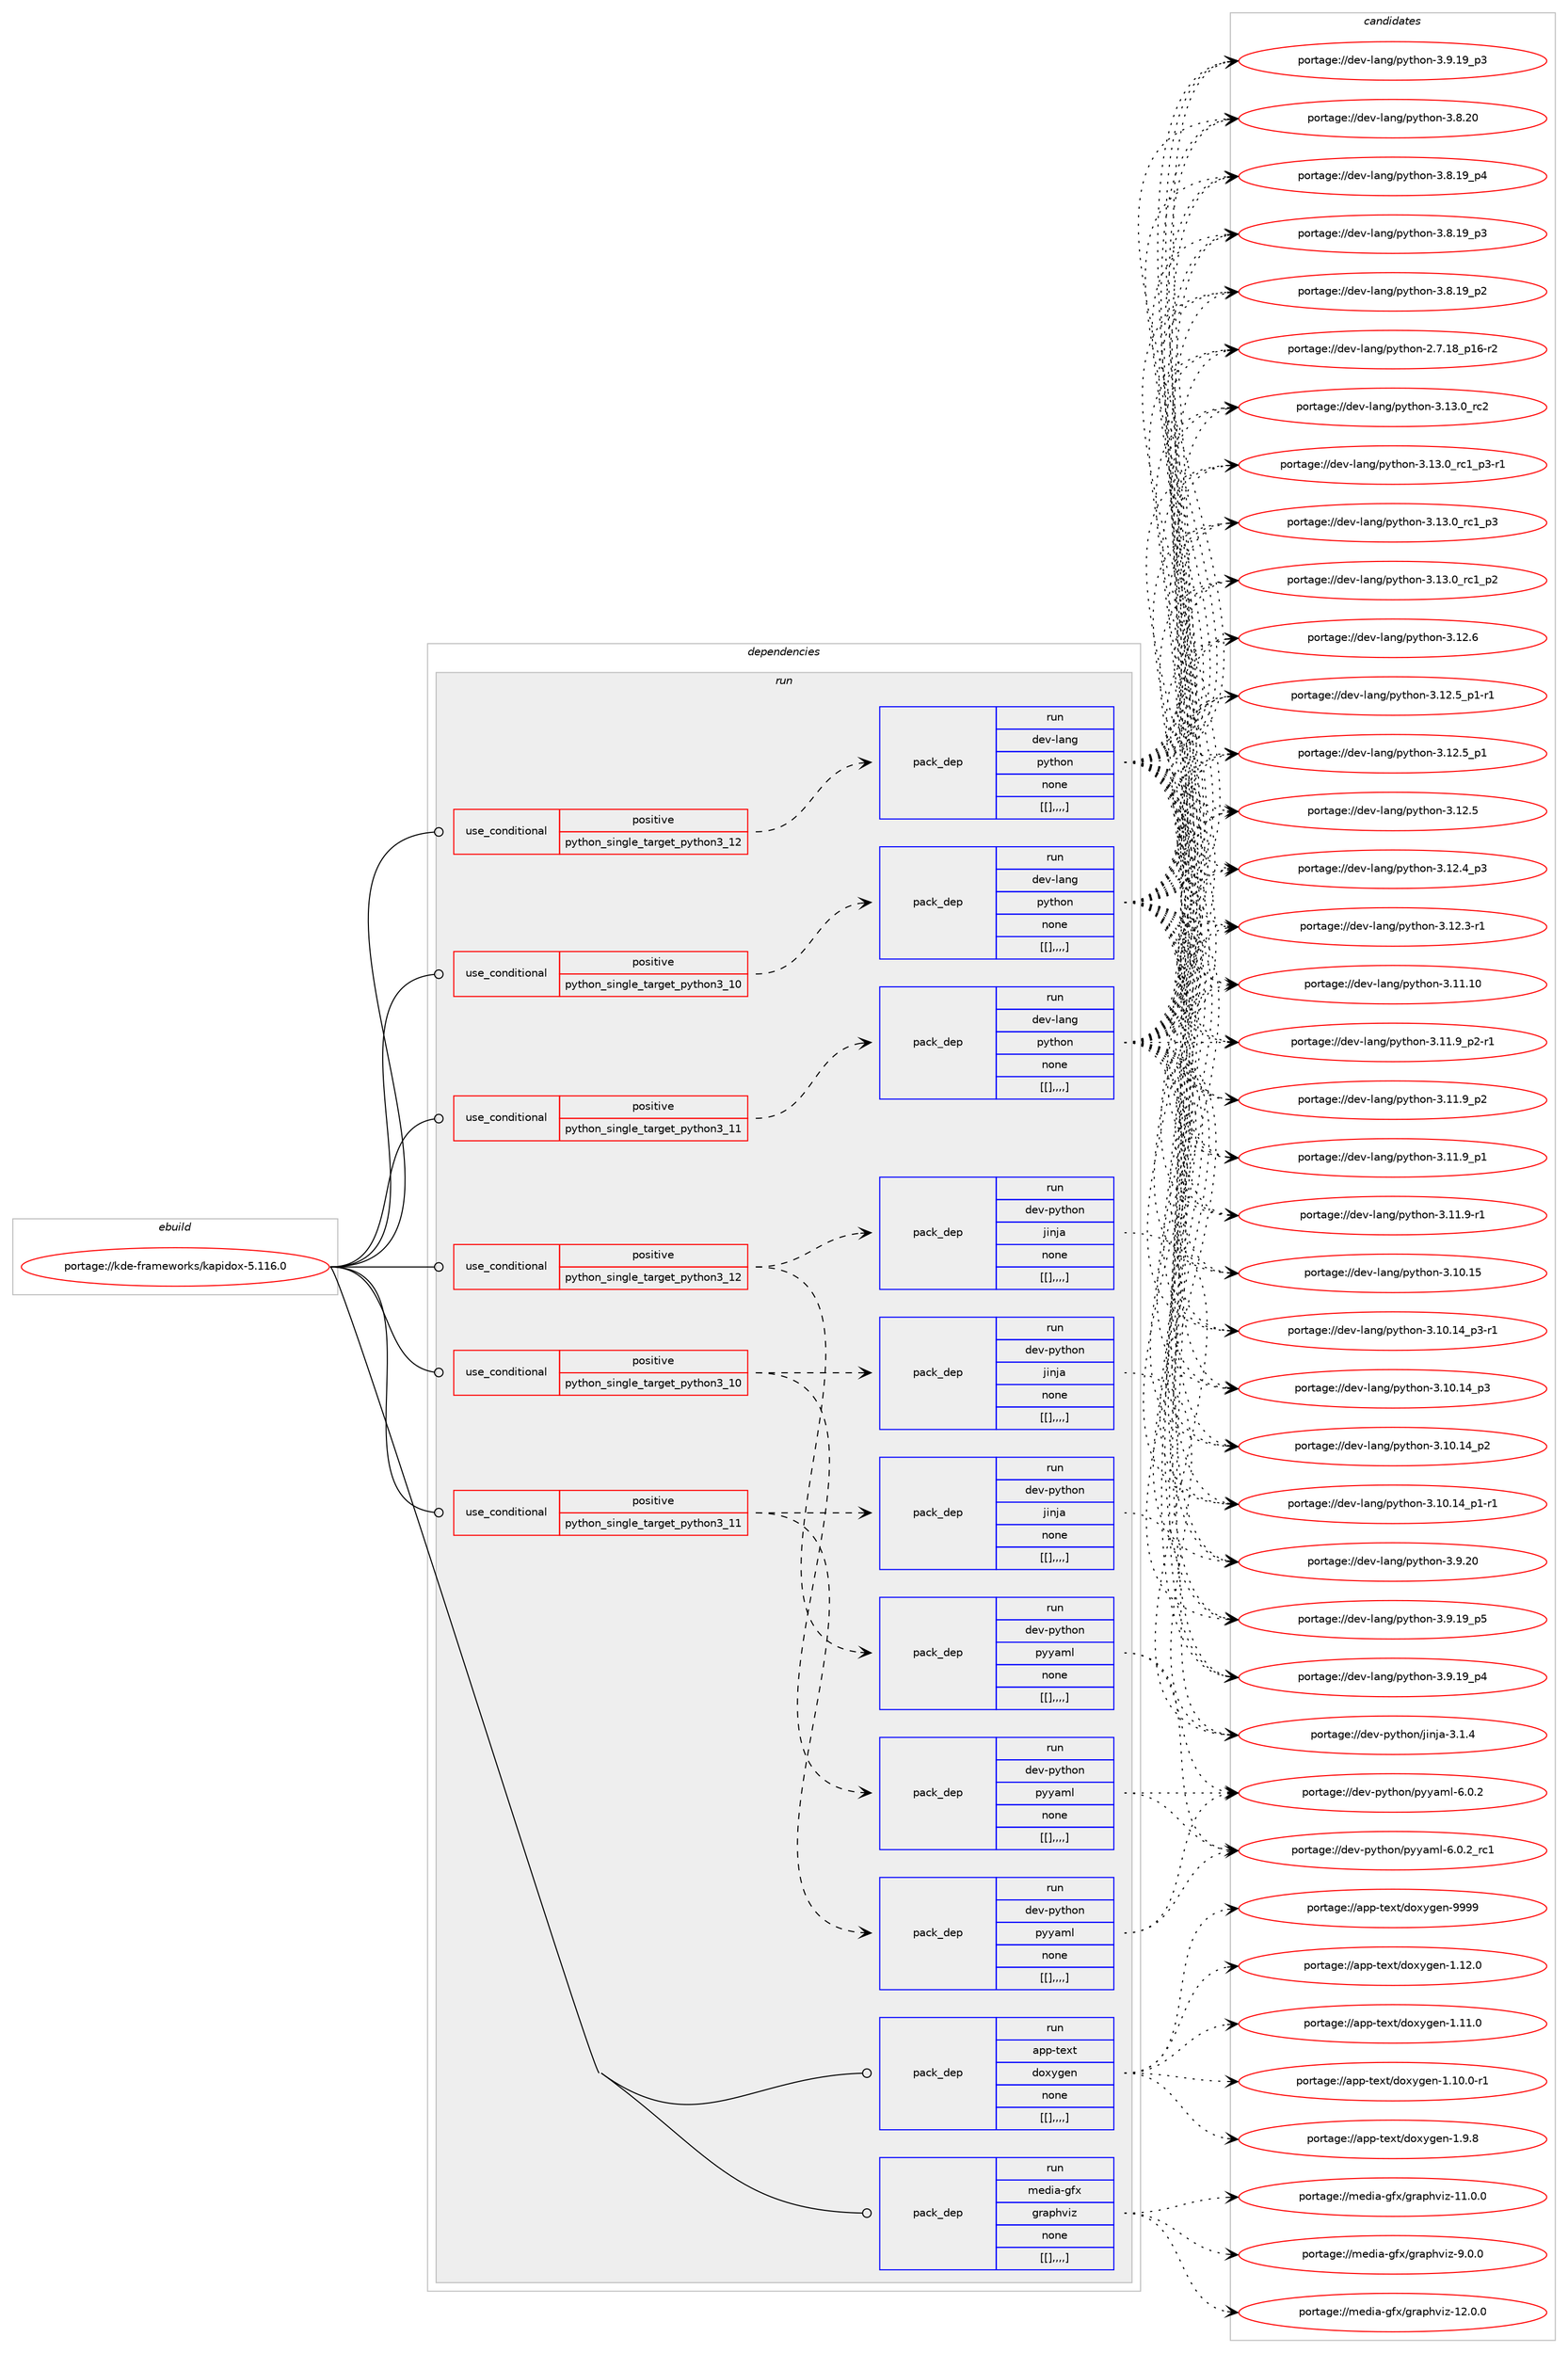 digraph prolog {

# *************
# Graph options
# *************

newrank=true;
concentrate=true;
compound=true;
graph [rankdir=LR,fontname=Helvetica,fontsize=10,ranksep=1.5];#, ranksep=2.5, nodesep=0.2];
edge  [arrowhead=vee];
node  [fontname=Helvetica,fontsize=10];

# **********
# The ebuild
# **********

subgraph cluster_leftcol {
color=gray;
label=<<i>ebuild</i>>;
id [label="portage://kde-frameworks/kapidox-5.116.0", color=red, width=4, href="../kde-frameworks/kapidox-5.116.0.svg"];
}

# ****************
# The dependencies
# ****************

subgraph cluster_midcol {
color=gray;
label=<<i>dependencies</i>>;
subgraph cluster_compile {
fillcolor="#eeeeee";
style=filled;
label=<<i>compile</i>>;
}
subgraph cluster_compileandrun {
fillcolor="#eeeeee";
style=filled;
label=<<i>compile and run</i>>;
}
subgraph cluster_run {
fillcolor="#eeeeee";
style=filled;
label=<<i>run</i>>;
subgraph cond69899 {
dependency272495 [label=<<TABLE BORDER="0" CELLBORDER="1" CELLSPACING="0" CELLPADDING="4"><TR><TD ROWSPAN="3" CELLPADDING="10">use_conditional</TD></TR><TR><TD>positive</TD></TR><TR><TD>python_single_target_python3_10</TD></TR></TABLE>>, shape=none, color=red];
subgraph pack200484 {
dependency272496 [label=<<TABLE BORDER="0" CELLBORDER="1" CELLSPACING="0" CELLPADDING="4" WIDTH="220"><TR><TD ROWSPAN="6" CELLPADDING="30">pack_dep</TD></TR><TR><TD WIDTH="110">run</TD></TR><TR><TD>dev-lang</TD></TR><TR><TD>python</TD></TR><TR><TD>none</TD></TR><TR><TD>[[],,,,]</TD></TR></TABLE>>, shape=none, color=blue];
}
dependency272495:e -> dependency272496:w [weight=20,style="dashed",arrowhead="vee"];
}
id:e -> dependency272495:w [weight=20,style="solid",arrowhead="odot"];
subgraph cond69900 {
dependency272497 [label=<<TABLE BORDER="0" CELLBORDER="1" CELLSPACING="0" CELLPADDING="4"><TR><TD ROWSPAN="3" CELLPADDING="10">use_conditional</TD></TR><TR><TD>positive</TD></TR><TR><TD>python_single_target_python3_10</TD></TR></TABLE>>, shape=none, color=red];
subgraph pack200485 {
dependency272498 [label=<<TABLE BORDER="0" CELLBORDER="1" CELLSPACING="0" CELLPADDING="4" WIDTH="220"><TR><TD ROWSPAN="6" CELLPADDING="30">pack_dep</TD></TR><TR><TD WIDTH="110">run</TD></TR><TR><TD>dev-python</TD></TR><TR><TD>jinja</TD></TR><TR><TD>none</TD></TR><TR><TD>[[],,,,]</TD></TR></TABLE>>, shape=none, color=blue];
}
dependency272497:e -> dependency272498:w [weight=20,style="dashed",arrowhead="vee"];
subgraph pack200486 {
dependency272499 [label=<<TABLE BORDER="0" CELLBORDER="1" CELLSPACING="0" CELLPADDING="4" WIDTH="220"><TR><TD ROWSPAN="6" CELLPADDING="30">pack_dep</TD></TR><TR><TD WIDTH="110">run</TD></TR><TR><TD>dev-python</TD></TR><TR><TD>pyyaml</TD></TR><TR><TD>none</TD></TR><TR><TD>[[],,,,]</TD></TR></TABLE>>, shape=none, color=blue];
}
dependency272497:e -> dependency272499:w [weight=20,style="dashed",arrowhead="vee"];
}
id:e -> dependency272497:w [weight=20,style="solid",arrowhead="odot"];
subgraph cond69901 {
dependency272500 [label=<<TABLE BORDER="0" CELLBORDER="1" CELLSPACING="0" CELLPADDING="4"><TR><TD ROWSPAN="3" CELLPADDING="10">use_conditional</TD></TR><TR><TD>positive</TD></TR><TR><TD>python_single_target_python3_11</TD></TR></TABLE>>, shape=none, color=red];
subgraph pack200487 {
dependency272501 [label=<<TABLE BORDER="0" CELLBORDER="1" CELLSPACING="0" CELLPADDING="4" WIDTH="220"><TR><TD ROWSPAN="6" CELLPADDING="30">pack_dep</TD></TR><TR><TD WIDTH="110">run</TD></TR><TR><TD>dev-lang</TD></TR><TR><TD>python</TD></TR><TR><TD>none</TD></TR><TR><TD>[[],,,,]</TD></TR></TABLE>>, shape=none, color=blue];
}
dependency272500:e -> dependency272501:w [weight=20,style="dashed",arrowhead="vee"];
}
id:e -> dependency272500:w [weight=20,style="solid",arrowhead="odot"];
subgraph cond69902 {
dependency272502 [label=<<TABLE BORDER="0" CELLBORDER="1" CELLSPACING="0" CELLPADDING="4"><TR><TD ROWSPAN="3" CELLPADDING="10">use_conditional</TD></TR><TR><TD>positive</TD></TR><TR><TD>python_single_target_python3_11</TD></TR></TABLE>>, shape=none, color=red];
subgraph pack200488 {
dependency272503 [label=<<TABLE BORDER="0" CELLBORDER="1" CELLSPACING="0" CELLPADDING="4" WIDTH="220"><TR><TD ROWSPAN="6" CELLPADDING="30">pack_dep</TD></TR><TR><TD WIDTH="110">run</TD></TR><TR><TD>dev-python</TD></TR><TR><TD>jinja</TD></TR><TR><TD>none</TD></TR><TR><TD>[[],,,,]</TD></TR></TABLE>>, shape=none, color=blue];
}
dependency272502:e -> dependency272503:w [weight=20,style="dashed",arrowhead="vee"];
subgraph pack200489 {
dependency272504 [label=<<TABLE BORDER="0" CELLBORDER="1" CELLSPACING="0" CELLPADDING="4" WIDTH="220"><TR><TD ROWSPAN="6" CELLPADDING="30">pack_dep</TD></TR><TR><TD WIDTH="110">run</TD></TR><TR><TD>dev-python</TD></TR><TR><TD>pyyaml</TD></TR><TR><TD>none</TD></TR><TR><TD>[[],,,,]</TD></TR></TABLE>>, shape=none, color=blue];
}
dependency272502:e -> dependency272504:w [weight=20,style="dashed",arrowhead="vee"];
}
id:e -> dependency272502:w [weight=20,style="solid",arrowhead="odot"];
subgraph cond69903 {
dependency272505 [label=<<TABLE BORDER="0" CELLBORDER="1" CELLSPACING="0" CELLPADDING="4"><TR><TD ROWSPAN="3" CELLPADDING="10">use_conditional</TD></TR><TR><TD>positive</TD></TR><TR><TD>python_single_target_python3_12</TD></TR></TABLE>>, shape=none, color=red];
subgraph pack200490 {
dependency272506 [label=<<TABLE BORDER="0" CELLBORDER="1" CELLSPACING="0" CELLPADDING="4" WIDTH="220"><TR><TD ROWSPAN="6" CELLPADDING="30">pack_dep</TD></TR><TR><TD WIDTH="110">run</TD></TR><TR><TD>dev-lang</TD></TR><TR><TD>python</TD></TR><TR><TD>none</TD></TR><TR><TD>[[],,,,]</TD></TR></TABLE>>, shape=none, color=blue];
}
dependency272505:e -> dependency272506:w [weight=20,style="dashed",arrowhead="vee"];
}
id:e -> dependency272505:w [weight=20,style="solid",arrowhead="odot"];
subgraph cond69904 {
dependency272507 [label=<<TABLE BORDER="0" CELLBORDER="1" CELLSPACING="0" CELLPADDING="4"><TR><TD ROWSPAN="3" CELLPADDING="10">use_conditional</TD></TR><TR><TD>positive</TD></TR><TR><TD>python_single_target_python3_12</TD></TR></TABLE>>, shape=none, color=red];
subgraph pack200491 {
dependency272508 [label=<<TABLE BORDER="0" CELLBORDER="1" CELLSPACING="0" CELLPADDING="4" WIDTH="220"><TR><TD ROWSPAN="6" CELLPADDING="30">pack_dep</TD></TR><TR><TD WIDTH="110">run</TD></TR><TR><TD>dev-python</TD></TR><TR><TD>jinja</TD></TR><TR><TD>none</TD></TR><TR><TD>[[],,,,]</TD></TR></TABLE>>, shape=none, color=blue];
}
dependency272507:e -> dependency272508:w [weight=20,style="dashed",arrowhead="vee"];
subgraph pack200492 {
dependency272509 [label=<<TABLE BORDER="0" CELLBORDER="1" CELLSPACING="0" CELLPADDING="4" WIDTH="220"><TR><TD ROWSPAN="6" CELLPADDING="30">pack_dep</TD></TR><TR><TD WIDTH="110">run</TD></TR><TR><TD>dev-python</TD></TR><TR><TD>pyyaml</TD></TR><TR><TD>none</TD></TR><TR><TD>[[],,,,]</TD></TR></TABLE>>, shape=none, color=blue];
}
dependency272507:e -> dependency272509:w [weight=20,style="dashed",arrowhead="vee"];
}
id:e -> dependency272507:w [weight=20,style="solid",arrowhead="odot"];
subgraph pack200493 {
dependency272510 [label=<<TABLE BORDER="0" CELLBORDER="1" CELLSPACING="0" CELLPADDING="4" WIDTH="220"><TR><TD ROWSPAN="6" CELLPADDING="30">pack_dep</TD></TR><TR><TD WIDTH="110">run</TD></TR><TR><TD>app-text</TD></TR><TR><TD>doxygen</TD></TR><TR><TD>none</TD></TR><TR><TD>[[],,,,]</TD></TR></TABLE>>, shape=none, color=blue];
}
id:e -> dependency272510:w [weight=20,style="solid",arrowhead="odot"];
subgraph pack200494 {
dependency272511 [label=<<TABLE BORDER="0" CELLBORDER="1" CELLSPACING="0" CELLPADDING="4" WIDTH="220"><TR><TD ROWSPAN="6" CELLPADDING="30">pack_dep</TD></TR><TR><TD WIDTH="110">run</TD></TR><TR><TD>media-gfx</TD></TR><TR><TD>graphviz</TD></TR><TR><TD>none</TD></TR><TR><TD>[[],,,,]</TD></TR></TABLE>>, shape=none, color=blue];
}
id:e -> dependency272511:w [weight=20,style="solid",arrowhead="odot"];
}
}

# **************
# The candidates
# **************

subgraph cluster_choices {
rank=same;
color=gray;
label=<<i>candidates</i>>;

subgraph choice200484 {
color=black;
nodesep=1;
choice10010111845108971101034711212111610411111045514649514648951149950 [label="portage://dev-lang/python-3.13.0_rc2", color=red, width=4,href="../dev-lang/python-3.13.0_rc2.svg"];
choice1001011184510897110103471121211161041111104551464951464895114994995112514511449 [label="portage://dev-lang/python-3.13.0_rc1_p3-r1", color=red, width=4,href="../dev-lang/python-3.13.0_rc1_p3-r1.svg"];
choice100101118451089711010347112121116104111110455146495146489511499499511251 [label="portage://dev-lang/python-3.13.0_rc1_p3", color=red, width=4,href="../dev-lang/python-3.13.0_rc1_p3.svg"];
choice100101118451089711010347112121116104111110455146495146489511499499511250 [label="portage://dev-lang/python-3.13.0_rc1_p2", color=red, width=4,href="../dev-lang/python-3.13.0_rc1_p2.svg"];
choice10010111845108971101034711212111610411111045514649504654 [label="portage://dev-lang/python-3.12.6", color=red, width=4,href="../dev-lang/python-3.12.6.svg"];
choice1001011184510897110103471121211161041111104551464950465395112494511449 [label="portage://dev-lang/python-3.12.5_p1-r1", color=red, width=4,href="../dev-lang/python-3.12.5_p1-r1.svg"];
choice100101118451089711010347112121116104111110455146495046539511249 [label="portage://dev-lang/python-3.12.5_p1", color=red, width=4,href="../dev-lang/python-3.12.5_p1.svg"];
choice10010111845108971101034711212111610411111045514649504653 [label="portage://dev-lang/python-3.12.5", color=red, width=4,href="../dev-lang/python-3.12.5.svg"];
choice100101118451089711010347112121116104111110455146495046529511251 [label="portage://dev-lang/python-3.12.4_p3", color=red, width=4,href="../dev-lang/python-3.12.4_p3.svg"];
choice100101118451089711010347112121116104111110455146495046514511449 [label="portage://dev-lang/python-3.12.3-r1", color=red, width=4,href="../dev-lang/python-3.12.3-r1.svg"];
choice1001011184510897110103471121211161041111104551464949464948 [label="portage://dev-lang/python-3.11.10", color=red, width=4,href="../dev-lang/python-3.11.10.svg"];
choice1001011184510897110103471121211161041111104551464949465795112504511449 [label="portage://dev-lang/python-3.11.9_p2-r1", color=red, width=4,href="../dev-lang/python-3.11.9_p2-r1.svg"];
choice100101118451089711010347112121116104111110455146494946579511250 [label="portage://dev-lang/python-3.11.9_p2", color=red, width=4,href="../dev-lang/python-3.11.9_p2.svg"];
choice100101118451089711010347112121116104111110455146494946579511249 [label="portage://dev-lang/python-3.11.9_p1", color=red, width=4,href="../dev-lang/python-3.11.9_p1.svg"];
choice100101118451089711010347112121116104111110455146494946574511449 [label="portage://dev-lang/python-3.11.9-r1", color=red, width=4,href="../dev-lang/python-3.11.9-r1.svg"];
choice1001011184510897110103471121211161041111104551464948464953 [label="portage://dev-lang/python-3.10.15", color=red, width=4,href="../dev-lang/python-3.10.15.svg"];
choice100101118451089711010347112121116104111110455146494846495295112514511449 [label="portage://dev-lang/python-3.10.14_p3-r1", color=red, width=4,href="../dev-lang/python-3.10.14_p3-r1.svg"];
choice10010111845108971101034711212111610411111045514649484649529511251 [label="portage://dev-lang/python-3.10.14_p3", color=red, width=4,href="../dev-lang/python-3.10.14_p3.svg"];
choice10010111845108971101034711212111610411111045514649484649529511250 [label="portage://dev-lang/python-3.10.14_p2", color=red, width=4,href="../dev-lang/python-3.10.14_p2.svg"];
choice100101118451089711010347112121116104111110455146494846495295112494511449 [label="portage://dev-lang/python-3.10.14_p1-r1", color=red, width=4,href="../dev-lang/python-3.10.14_p1-r1.svg"];
choice10010111845108971101034711212111610411111045514657465048 [label="portage://dev-lang/python-3.9.20", color=red, width=4,href="../dev-lang/python-3.9.20.svg"];
choice100101118451089711010347112121116104111110455146574649579511253 [label="portage://dev-lang/python-3.9.19_p5", color=red, width=4,href="../dev-lang/python-3.9.19_p5.svg"];
choice100101118451089711010347112121116104111110455146574649579511252 [label="portage://dev-lang/python-3.9.19_p4", color=red, width=4,href="../dev-lang/python-3.9.19_p4.svg"];
choice100101118451089711010347112121116104111110455146574649579511251 [label="portage://dev-lang/python-3.9.19_p3", color=red, width=4,href="../dev-lang/python-3.9.19_p3.svg"];
choice10010111845108971101034711212111610411111045514656465048 [label="portage://dev-lang/python-3.8.20", color=red, width=4,href="../dev-lang/python-3.8.20.svg"];
choice100101118451089711010347112121116104111110455146564649579511252 [label="portage://dev-lang/python-3.8.19_p4", color=red, width=4,href="../dev-lang/python-3.8.19_p4.svg"];
choice100101118451089711010347112121116104111110455146564649579511251 [label="portage://dev-lang/python-3.8.19_p3", color=red, width=4,href="../dev-lang/python-3.8.19_p3.svg"];
choice100101118451089711010347112121116104111110455146564649579511250 [label="portage://dev-lang/python-3.8.19_p2", color=red, width=4,href="../dev-lang/python-3.8.19_p2.svg"];
choice100101118451089711010347112121116104111110455046554649569511249544511450 [label="portage://dev-lang/python-2.7.18_p16-r2", color=red, width=4,href="../dev-lang/python-2.7.18_p16-r2.svg"];
dependency272496:e -> choice10010111845108971101034711212111610411111045514649514648951149950:w [style=dotted,weight="100"];
dependency272496:e -> choice1001011184510897110103471121211161041111104551464951464895114994995112514511449:w [style=dotted,weight="100"];
dependency272496:e -> choice100101118451089711010347112121116104111110455146495146489511499499511251:w [style=dotted,weight="100"];
dependency272496:e -> choice100101118451089711010347112121116104111110455146495146489511499499511250:w [style=dotted,weight="100"];
dependency272496:e -> choice10010111845108971101034711212111610411111045514649504654:w [style=dotted,weight="100"];
dependency272496:e -> choice1001011184510897110103471121211161041111104551464950465395112494511449:w [style=dotted,weight="100"];
dependency272496:e -> choice100101118451089711010347112121116104111110455146495046539511249:w [style=dotted,weight="100"];
dependency272496:e -> choice10010111845108971101034711212111610411111045514649504653:w [style=dotted,weight="100"];
dependency272496:e -> choice100101118451089711010347112121116104111110455146495046529511251:w [style=dotted,weight="100"];
dependency272496:e -> choice100101118451089711010347112121116104111110455146495046514511449:w [style=dotted,weight="100"];
dependency272496:e -> choice1001011184510897110103471121211161041111104551464949464948:w [style=dotted,weight="100"];
dependency272496:e -> choice1001011184510897110103471121211161041111104551464949465795112504511449:w [style=dotted,weight="100"];
dependency272496:e -> choice100101118451089711010347112121116104111110455146494946579511250:w [style=dotted,weight="100"];
dependency272496:e -> choice100101118451089711010347112121116104111110455146494946579511249:w [style=dotted,weight="100"];
dependency272496:e -> choice100101118451089711010347112121116104111110455146494946574511449:w [style=dotted,weight="100"];
dependency272496:e -> choice1001011184510897110103471121211161041111104551464948464953:w [style=dotted,weight="100"];
dependency272496:e -> choice100101118451089711010347112121116104111110455146494846495295112514511449:w [style=dotted,weight="100"];
dependency272496:e -> choice10010111845108971101034711212111610411111045514649484649529511251:w [style=dotted,weight="100"];
dependency272496:e -> choice10010111845108971101034711212111610411111045514649484649529511250:w [style=dotted,weight="100"];
dependency272496:e -> choice100101118451089711010347112121116104111110455146494846495295112494511449:w [style=dotted,weight="100"];
dependency272496:e -> choice10010111845108971101034711212111610411111045514657465048:w [style=dotted,weight="100"];
dependency272496:e -> choice100101118451089711010347112121116104111110455146574649579511253:w [style=dotted,weight="100"];
dependency272496:e -> choice100101118451089711010347112121116104111110455146574649579511252:w [style=dotted,weight="100"];
dependency272496:e -> choice100101118451089711010347112121116104111110455146574649579511251:w [style=dotted,weight="100"];
dependency272496:e -> choice10010111845108971101034711212111610411111045514656465048:w [style=dotted,weight="100"];
dependency272496:e -> choice100101118451089711010347112121116104111110455146564649579511252:w [style=dotted,weight="100"];
dependency272496:e -> choice100101118451089711010347112121116104111110455146564649579511251:w [style=dotted,weight="100"];
dependency272496:e -> choice100101118451089711010347112121116104111110455146564649579511250:w [style=dotted,weight="100"];
dependency272496:e -> choice100101118451089711010347112121116104111110455046554649569511249544511450:w [style=dotted,weight="100"];
}
subgraph choice200485 {
color=black;
nodesep=1;
choice100101118451121211161041111104710610511010697455146494652 [label="portage://dev-python/jinja-3.1.4", color=red, width=4,href="../dev-python/jinja-3.1.4.svg"];
dependency272498:e -> choice100101118451121211161041111104710610511010697455146494652:w [style=dotted,weight="100"];
}
subgraph choice200486 {
color=black;
nodesep=1;
choice100101118451121211161041111104711212112197109108455446484650951149949 [label="portage://dev-python/pyyaml-6.0.2_rc1", color=red, width=4,href="../dev-python/pyyaml-6.0.2_rc1.svg"];
choice100101118451121211161041111104711212112197109108455446484650 [label="portage://dev-python/pyyaml-6.0.2", color=red, width=4,href="../dev-python/pyyaml-6.0.2.svg"];
dependency272499:e -> choice100101118451121211161041111104711212112197109108455446484650951149949:w [style=dotted,weight="100"];
dependency272499:e -> choice100101118451121211161041111104711212112197109108455446484650:w [style=dotted,weight="100"];
}
subgraph choice200487 {
color=black;
nodesep=1;
choice10010111845108971101034711212111610411111045514649514648951149950 [label="portage://dev-lang/python-3.13.0_rc2", color=red, width=4,href="../dev-lang/python-3.13.0_rc2.svg"];
choice1001011184510897110103471121211161041111104551464951464895114994995112514511449 [label="portage://dev-lang/python-3.13.0_rc1_p3-r1", color=red, width=4,href="../dev-lang/python-3.13.0_rc1_p3-r1.svg"];
choice100101118451089711010347112121116104111110455146495146489511499499511251 [label="portage://dev-lang/python-3.13.0_rc1_p3", color=red, width=4,href="../dev-lang/python-3.13.0_rc1_p3.svg"];
choice100101118451089711010347112121116104111110455146495146489511499499511250 [label="portage://dev-lang/python-3.13.0_rc1_p2", color=red, width=4,href="../dev-lang/python-3.13.0_rc1_p2.svg"];
choice10010111845108971101034711212111610411111045514649504654 [label="portage://dev-lang/python-3.12.6", color=red, width=4,href="../dev-lang/python-3.12.6.svg"];
choice1001011184510897110103471121211161041111104551464950465395112494511449 [label="portage://dev-lang/python-3.12.5_p1-r1", color=red, width=4,href="../dev-lang/python-3.12.5_p1-r1.svg"];
choice100101118451089711010347112121116104111110455146495046539511249 [label="portage://dev-lang/python-3.12.5_p1", color=red, width=4,href="../dev-lang/python-3.12.5_p1.svg"];
choice10010111845108971101034711212111610411111045514649504653 [label="portage://dev-lang/python-3.12.5", color=red, width=4,href="../dev-lang/python-3.12.5.svg"];
choice100101118451089711010347112121116104111110455146495046529511251 [label="portage://dev-lang/python-3.12.4_p3", color=red, width=4,href="../dev-lang/python-3.12.4_p3.svg"];
choice100101118451089711010347112121116104111110455146495046514511449 [label="portage://dev-lang/python-3.12.3-r1", color=red, width=4,href="../dev-lang/python-3.12.3-r1.svg"];
choice1001011184510897110103471121211161041111104551464949464948 [label="portage://dev-lang/python-3.11.10", color=red, width=4,href="../dev-lang/python-3.11.10.svg"];
choice1001011184510897110103471121211161041111104551464949465795112504511449 [label="portage://dev-lang/python-3.11.9_p2-r1", color=red, width=4,href="../dev-lang/python-3.11.9_p2-r1.svg"];
choice100101118451089711010347112121116104111110455146494946579511250 [label="portage://dev-lang/python-3.11.9_p2", color=red, width=4,href="../dev-lang/python-3.11.9_p2.svg"];
choice100101118451089711010347112121116104111110455146494946579511249 [label="portage://dev-lang/python-3.11.9_p1", color=red, width=4,href="../dev-lang/python-3.11.9_p1.svg"];
choice100101118451089711010347112121116104111110455146494946574511449 [label="portage://dev-lang/python-3.11.9-r1", color=red, width=4,href="../dev-lang/python-3.11.9-r1.svg"];
choice1001011184510897110103471121211161041111104551464948464953 [label="portage://dev-lang/python-3.10.15", color=red, width=4,href="../dev-lang/python-3.10.15.svg"];
choice100101118451089711010347112121116104111110455146494846495295112514511449 [label="portage://dev-lang/python-3.10.14_p3-r1", color=red, width=4,href="../dev-lang/python-3.10.14_p3-r1.svg"];
choice10010111845108971101034711212111610411111045514649484649529511251 [label="portage://dev-lang/python-3.10.14_p3", color=red, width=4,href="../dev-lang/python-3.10.14_p3.svg"];
choice10010111845108971101034711212111610411111045514649484649529511250 [label="portage://dev-lang/python-3.10.14_p2", color=red, width=4,href="../dev-lang/python-3.10.14_p2.svg"];
choice100101118451089711010347112121116104111110455146494846495295112494511449 [label="portage://dev-lang/python-3.10.14_p1-r1", color=red, width=4,href="../dev-lang/python-3.10.14_p1-r1.svg"];
choice10010111845108971101034711212111610411111045514657465048 [label="portage://dev-lang/python-3.9.20", color=red, width=4,href="../dev-lang/python-3.9.20.svg"];
choice100101118451089711010347112121116104111110455146574649579511253 [label="portage://dev-lang/python-3.9.19_p5", color=red, width=4,href="../dev-lang/python-3.9.19_p5.svg"];
choice100101118451089711010347112121116104111110455146574649579511252 [label="portage://dev-lang/python-3.9.19_p4", color=red, width=4,href="../dev-lang/python-3.9.19_p4.svg"];
choice100101118451089711010347112121116104111110455146574649579511251 [label="portage://dev-lang/python-3.9.19_p3", color=red, width=4,href="../dev-lang/python-3.9.19_p3.svg"];
choice10010111845108971101034711212111610411111045514656465048 [label="portage://dev-lang/python-3.8.20", color=red, width=4,href="../dev-lang/python-3.8.20.svg"];
choice100101118451089711010347112121116104111110455146564649579511252 [label="portage://dev-lang/python-3.8.19_p4", color=red, width=4,href="../dev-lang/python-3.8.19_p4.svg"];
choice100101118451089711010347112121116104111110455146564649579511251 [label="portage://dev-lang/python-3.8.19_p3", color=red, width=4,href="../dev-lang/python-3.8.19_p3.svg"];
choice100101118451089711010347112121116104111110455146564649579511250 [label="portage://dev-lang/python-3.8.19_p2", color=red, width=4,href="../dev-lang/python-3.8.19_p2.svg"];
choice100101118451089711010347112121116104111110455046554649569511249544511450 [label="portage://dev-lang/python-2.7.18_p16-r2", color=red, width=4,href="../dev-lang/python-2.7.18_p16-r2.svg"];
dependency272501:e -> choice10010111845108971101034711212111610411111045514649514648951149950:w [style=dotted,weight="100"];
dependency272501:e -> choice1001011184510897110103471121211161041111104551464951464895114994995112514511449:w [style=dotted,weight="100"];
dependency272501:e -> choice100101118451089711010347112121116104111110455146495146489511499499511251:w [style=dotted,weight="100"];
dependency272501:e -> choice100101118451089711010347112121116104111110455146495146489511499499511250:w [style=dotted,weight="100"];
dependency272501:e -> choice10010111845108971101034711212111610411111045514649504654:w [style=dotted,weight="100"];
dependency272501:e -> choice1001011184510897110103471121211161041111104551464950465395112494511449:w [style=dotted,weight="100"];
dependency272501:e -> choice100101118451089711010347112121116104111110455146495046539511249:w [style=dotted,weight="100"];
dependency272501:e -> choice10010111845108971101034711212111610411111045514649504653:w [style=dotted,weight="100"];
dependency272501:e -> choice100101118451089711010347112121116104111110455146495046529511251:w [style=dotted,weight="100"];
dependency272501:e -> choice100101118451089711010347112121116104111110455146495046514511449:w [style=dotted,weight="100"];
dependency272501:e -> choice1001011184510897110103471121211161041111104551464949464948:w [style=dotted,weight="100"];
dependency272501:e -> choice1001011184510897110103471121211161041111104551464949465795112504511449:w [style=dotted,weight="100"];
dependency272501:e -> choice100101118451089711010347112121116104111110455146494946579511250:w [style=dotted,weight="100"];
dependency272501:e -> choice100101118451089711010347112121116104111110455146494946579511249:w [style=dotted,weight="100"];
dependency272501:e -> choice100101118451089711010347112121116104111110455146494946574511449:w [style=dotted,weight="100"];
dependency272501:e -> choice1001011184510897110103471121211161041111104551464948464953:w [style=dotted,weight="100"];
dependency272501:e -> choice100101118451089711010347112121116104111110455146494846495295112514511449:w [style=dotted,weight="100"];
dependency272501:e -> choice10010111845108971101034711212111610411111045514649484649529511251:w [style=dotted,weight="100"];
dependency272501:e -> choice10010111845108971101034711212111610411111045514649484649529511250:w [style=dotted,weight="100"];
dependency272501:e -> choice100101118451089711010347112121116104111110455146494846495295112494511449:w [style=dotted,weight="100"];
dependency272501:e -> choice10010111845108971101034711212111610411111045514657465048:w [style=dotted,weight="100"];
dependency272501:e -> choice100101118451089711010347112121116104111110455146574649579511253:w [style=dotted,weight="100"];
dependency272501:e -> choice100101118451089711010347112121116104111110455146574649579511252:w [style=dotted,weight="100"];
dependency272501:e -> choice100101118451089711010347112121116104111110455146574649579511251:w [style=dotted,weight="100"];
dependency272501:e -> choice10010111845108971101034711212111610411111045514656465048:w [style=dotted,weight="100"];
dependency272501:e -> choice100101118451089711010347112121116104111110455146564649579511252:w [style=dotted,weight="100"];
dependency272501:e -> choice100101118451089711010347112121116104111110455146564649579511251:w [style=dotted,weight="100"];
dependency272501:e -> choice100101118451089711010347112121116104111110455146564649579511250:w [style=dotted,weight="100"];
dependency272501:e -> choice100101118451089711010347112121116104111110455046554649569511249544511450:w [style=dotted,weight="100"];
}
subgraph choice200488 {
color=black;
nodesep=1;
choice100101118451121211161041111104710610511010697455146494652 [label="portage://dev-python/jinja-3.1.4", color=red, width=4,href="../dev-python/jinja-3.1.4.svg"];
dependency272503:e -> choice100101118451121211161041111104710610511010697455146494652:w [style=dotted,weight="100"];
}
subgraph choice200489 {
color=black;
nodesep=1;
choice100101118451121211161041111104711212112197109108455446484650951149949 [label="portage://dev-python/pyyaml-6.0.2_rc1", color=red, width=4,href="../dev-python/pyyaml-6.0.2_rc1.svg"];
choice100101118451121211161041111104711212112197109108455446484650 [label="portage://dev-python/pyyaml-6.0.2", color=red, width=4,href="../dev-python/pyyaml-6.0.2.svg"];
dependency272504:e -> choice100101118451121211161041111104711212112197109108455446484650951149949:w [style=dotted,weight="100"];
dependency272504:e -> choice100101118451121211161041111104711212112197109108455446484650:w [style=dotted,weight="100"];
}
subgraph choice200490 {
color=black;
nodesep=1;
choice10010111845108971101034711212111610411111045514649514648951149950 [label="portage://dev-lang/python-3.13.0_rc2", color=red, width=4,href="../dev-lang/python-3.13.0_rc2.svg"];
choice1001011184510897110103471121211161041111104551464951464895114994995112514511449 [label="portage://dev-lang/python-3.13.0_rc1_p3-r1", color=red, width=4,href="../dev-lang/python-3.13.0_rc1_p3-r1.svg"];
choice100101118451089711010347112121116104111110455146495146489511499499511251 [label="portage://dev-lang/python-3.13.0_rc1_p3", color=red, width=4,href="../dev-lang/python-3.13.0_rc1_p3.svg"];
choice100101118451089711010347112121116104111110455146495146489511499499511250 [label="portage://dev-lang/python-3.13.0_rc1_p2", color=red, width=4,href="../dev-lang/python-3.13.0_rc1_p2.svg"];
choice10010111845108971101034711212111610411111045514649504654 [label="portage://dev-lang/python-3.12.6", color=red, width=4,href="../dev-lang/python-3.12.6.svg"];
choice1001011184510897110103471121211161041111104551464950465395112494511449 [label="portage://dev-lang/python-3.12.5_p1-r1", color=red, width=4,href="../dev-lang/python-3.12.5_p1-r1.svg"];
choice100101118451089711010347112121116104111110455146495046539511249 [label="portage://dev-lang/python-3.12.5_p1", color=red, width=4,href="../dev-lang/python-3.12.5_p1.svg"];
choice10010111845108971101034711212111610411111045514649504653 [label="portage://dev-lang/python-3.12.5", color=red, width=4,href="../dev-lang/python-3.12.5.svg"];
choice100101118451089711010347112121116104111110455146495046529511251 [label="portage://dev-lang/python-3.12.4_p3", color=red, width=4,href="../dev-lang/python-3.12.4_p3.svg"];
choice100101118451089711010347112121116104111110455146495046514511449 [label="portage://dev-lang/python-3.12.3-r1", color=red, width=4,href="../dev-lang/python-3.12.3-r1.svg"];
choice1001011184510897110103471121211161041111104551464949464948 [label="portage://dev-lang/python-3.11.10", color=red, width=4,href="../dev-lang/python-3.11.10.svg"];
choice1001011184510897110103471121211161041111104551464949465795112504511449 [label="portage://dev-lang/python-3.11.9_p2-r1", color=red, width=4,href="../dev-lang/python-3.11.9_p2-r1.svg"];
choice100101118451089711010347112121116104111110455146494946579511250 [label="portage://dev-lang/python-3.11.9_p2", color=red, width=4,href="../dev-lang/python-3.11.9_p2.svg"];
choice100101118451089711010347112121116104111110455146494946579511249 [label="portage://dev-lang/python-3.11.9_p1", color=red, width=4,href="../dev-lang/python-3.11.9_p1.svg"];
choice100101118451089711010347112121116104111110455146494946574511449 [label="portage://dev-lang/python-3.11.9-r1", color=red, width=4,href="../dev-lang/python-3.11.9-r1.svg"];
choice1001011184510897110103471121211161041111104551464948464953 [label="portage://dev-lang/python-3.10.15", color=red, width=4,href="../dev-lang/python-3.10.15.svg"];
choice100101118451089711010347112121116104111110455146494846495295112514511449 [label="portage://dev-lang/python-3.10.14_p3-r1", color=red, width=4,href="../dev-lang/python-3.10.14_p3-r1.svg"];
choice10010111845108971101034711212111610411111045514649484649529511251 [label="portage://dev-lang/python-3.10.14_p3", color=red, width=4,href="../dev-lang/python-3.10.14_p3.svg"];
choice10010111845108971101034711212111610411111045514649484649529511250 [label="portage://dev-lang/python-3.10.14_p2", color=red, width=4,href="../dev-lang/python-3.10.14_p2.svg"];
choice100101118451089711010347112121116104111110455146494846495295112494511449 [label="portage://dev-lang/python-3.10.14_p1-r1", color=red, width=4,href="../dev-lang/python-3.10.14_p1-r1.svg"];
choice10010111845108971101034711212111610411111045514657465048 [label="portage://dev-lang/python-3.9.20", color=red, width=4,href="../dev-lang/python-3.9.20.svg"];
choice100101118451089711010347112121116104111110455146574649579511253 [label="portage://dev-lang/python-3.9.19_p5", color=red, width=4,href="../dev-lang/python-3.9.19_p5.svg"];
choice100101118451089711010347112121116104111110455146574649579511252 [label="portage://dev-lang/python-3.9.19_p4", color=red, width=4,href="../dev-lang/python-3.9.19_p4.svg"];
choice100101118451089711010347112121116104111110455146574649579511251 [label="portage://dev-lang/python-3.9.19_p3", color=red, width=4,href="../dev-lang/python-3.9.19_p3.svg"];
choice10010111845108971101034711212111610411111045514656465048 [label="portage://dev-lang/python-3.8.20", color=red, width=4,href="../dev-lang/python-3.8.20.svg"];
choice100101118451089711010347112121116104111110455146564649579511252 [label="portage://dev-lang/python-3.8.19_p4", color=red, width=4,href="../dev-lang/python-3.8.19_p4.svg"];
choice100101118451089711010347112121116104111110455146564649579511251 [label="portage://dev-lang/python-3.8.19_p3", color=red, width=4,href="../dev-lang/python-3.8.19_p3.svg"];
choice100101118451089711010347112121116104111110455146564649579511250 [label="portage://dev-lang/python-3.8.19_p2", color=red, width=4,href="../dev-lang/python-3.8.19_p2.svg"];
choice100101118451089711010347112121116104111110455046554649569511249544511450 [label="portage://dev-lang/python-2.7.18_p16-r2", color=red, width=4,href="../dev-lang/python-2.7.18_p16-r2.svg"];
dependency272506:e -> choice10010111845108971101034711212111610411111045514649514648951149950:w [style=dotted,weight="100"];
dependency272506:e -> choice1001011184510897110103471121211161041111104551464951464895114994995112514511449:w [style=dotted,weight="100"];
dependency272506:e -> choice100101118451089711010347112121116104111110455146495146489511499499511251:w [style=dotted,weight="100"];
dependency272506:e -> choice100101118451089711010347112121116104111110455146495146489511499499511250:w [style=dotted,weight="100"];
dependency272506:e -> choice10010111845108971101034711212111610411111045514649504654:w [style=dotted,weight="100"];
dependency272506:e -> choice1001011184510897110103471121211161041111104551464950465395112494511449:w [style=dotted,weight="100"];
dependency272506:e -> choice100101118451089711010347112121116104111110455146495046539511249:w [style=dotted,weight="100"];
dependency272506:e -> choice10010111845108971101034711212111610411111045514649504653:w [style=dotted,weight="100"];
dependency272506:e -> choice100101118451089711010347112121116104111110455146495046529511251:w [style=dotted,weight="100"];
dependency272506:e -> choice100101118451089711010347112121116104111110455146495046514511449:w [style=dotted,weight="100"];
dependency272506:e -> choice1001011184510897110103471121211161041111104551464949464948:w [style=dotted,weight="100"];
dependency272506:e -> choice1001011184510897110103471121211161041111104551464949465795112504511449:w [style=dotted,weight="100"];
dependency272506:e -> choice100101118451089711010347112121116104111110455146494946579511250:w [style=dotted,weight="100"];
dependency272506:e -> choice100101118451089711010347112121116104111110455146494946579511249:w [style=dotted,weight="100"];
dependency272506:e -> choice100101118451089711010347112121116104111110455146494946574511449:w [style=dotted,weight="100"];
dependency272506:e -> choice1001011184510897110103471121211161041111104551464948464953:w [style=dotted,weight="100"];
dependency272506:e -> choice100101118451089711010347112121116104111110455146494846495295112514511449:w [style=dotted,weight="100"];
dependency272506:e -> choice10010111845108971101034711212111610411111045514649484649529511251:w [style=dotted,weight="100"];
dependency272506:e -> choice10010111845108971101034711212111610411111045514649484649529511250:w [style=dotted,weight="100"];
dependency272506:e -> choice100101118451089711010347112121116104111110455146494846495295112494511449:w [style=dotted,weight="100"];
dependency272506:e -> choice10010111845108971101034711212111610411111045514657465048:w [style=dotted,weight="100"];
dependency272506:e -> choice100101118451089711010347112121116104111110455146574649579511253:w [style=dotted,weight="100"];
dependency272506:e -> choice100101118451089711010347112121116104111110455146574649579511252:w [style=dotted,weight="100"];
dependency272506:e -> choice100101118451089711010347112121116104111110455146574649579511251:w [style=dotted,weight="100"];
dependency272506:e -> choice10010111845108971101034711212111610411111045514656465048:w [style=dotted,weight="100"];
dependency272506:e -> choice100101118451089711010347112121116104111110455146564649579511252:w [style=dotted,weight="100"];
dependency272506:e -> choice100101118451089711010347112121116104111110455146564649579511251:w [style=dotted,weight="100"];
dependency272506:e -> choice100101118451089711010347112121116104111110455146564649579511250:w [style=dotted,weight="100"];
dependency272506:e -> choice100101118451089711010347112121116104111110455046554649569511249544511450:w [style=dotted,weight="100"];
}
subgraph choice200491 {
color=black;
nodesep=1;
choice100101118451121211161041111104710610511010697455146494652 [label="portage://dev-python/jinja-3.1.4", color=red, width=4,href="../dev-python/jinja-3.1.4.svg"];
dependency272508:e -> choice100101118451121211161041111104710610511010697455146494652:w [style=dotted,weight="100"];
}
subgraph choice200492 {
color=black;
nodesep=1;
choice100101118451121211161041111104711212112197109108455446484650951149949 [label="portage://dev-python/pyyaml-6.0.2_rc1", color=red, width=4,href="../dev-python/pyyaml-6.0.2_rc1.svg"];
choice100101118451121211161041111104711212112197109108455446484650 [label="portage://dev-python/pyyaml-6.0.2", color=red, width=4,href="../dev-python/pyyaml-6.0.2.svg"];
dependency272509:e -> choice100101118451121211161041111104711212112197109108455446484650951149949:w [style=dotted,weight="100"];
dependency272509:e -> choice100101118451121211161041111104711212112197109108455446484650:w [style=dotted,weight="100"];
}
subgraph choice200493 {
color=black;
nodesep=1;
choice9711211245116101120116471001111201211031011104557575757 [label="portage://app-text/doxygen-9999", color=red, width=4,href="../app-text/doxygen-9999.svg"];
choice97112112451161011201164710011112012110310111045494649504648 [label="portage://app-text/doxygen-1.12.0", color=red, width=4,href="../app-text/doxygen-1.12.0.svg"];
choice97112112451161011201164710011112012110310111045494649494648 [label="portage://app-text/doxygen-1.11.0", color=red, width=4,href="../app-text/doxygen-1.11.0.svg"];
choice971121124511610112011647100111120121103101110454946494846484511449 [label="portage://app-text/doxygen-1.10.0-r1", color=red, width=4,href="../app-text/doxygen-1.10.0-r1.svg"];
choice971121124511610112011647100111120121103101110454946574656 [label="portage://app-text/doxygen-1.9.8", color=red, width=4,href="../app-text/doxygen-1.9.8.svg"];
dependency272510:e -> choice9711211245116101120116471001111201211031011104557575757:w [style=dotted,weight="100"];
dependency272510:e -> choice97112112451161011201164710011112012110310111045494649504648:w [style=dotted,weight="100"];
dependency272510:e -> choice97112112451161011201164710011112012110310111045494649494648:w [style=dotted,weight="100"];
dependency272510:e -> choice971121124511610112011647100111120121103101110454946494846484511449:w [style=dotted,weight="100"];
dependency272510:e -> choice971121124511610112011647100111120121103101110454946574656:w [style=dotted,weight="100"];
}
subgraph choice200494 {
color=black;
nodesep=1;
choice1091011001059745103102120471031149711210411810512245495046484648 [label="portage://media-gfx/graphviz-12.0.0", color=red, width=4,href="../media-gfx/graphviz-12.0.0.svg"];
choice1091011001059745103102120471031149711210411810512245494946484648 [label="portage://media-gfx/graphviz-11.0.0", color=red, width=4,href="../media-gfx/graphviz-11.0.0.svg"];
choice10910110010597451031021204710311497112104118105122455746484648 [label="portage://media-gfx/graphviz-9.0.0", color=red, width=4,href="../media-gfx/graphviz-9.0.0.svg"];
dependency272511:e -> choice1091011001059745103102120471031149711210411810512245495046484648:w [style=dotted,weight="100"];
dependency272511:e -> choice1091011001059745103102120471031149711210411810512245494946484648:w [style=dotted,weight="100"];
dependency272511:e -> choice10910110010597451031021204710311497112104118105122455746484648:w [style=dotted,weight="100"];
}
}

}
